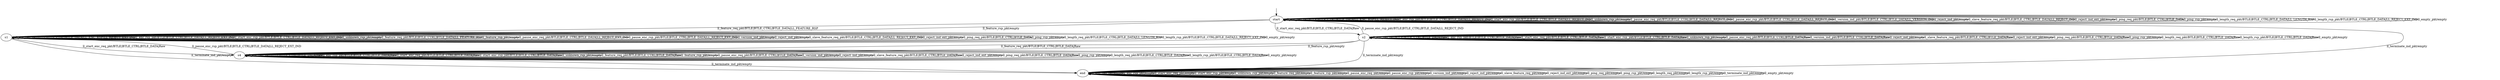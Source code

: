 digraph peripheral_07_30_ll {
s0 [label="start"];
s1 [label="s1"];
s2 [label="s2"];
s3 [label="end"];
s4 [label="s4"];
s0 -> s0  [label="ll_enc_req_pkt/BTLE|BTLE_CTRL|BTLE_DATA|LL_ENC_RSP|LL_REJECT_IND"];
s0 -> s0  [label="ll_enc_rsp_pkt/BTLE|BTLE_CTRL|BTLE_DATA|LL_REJECT_IND"];
s0 -> s2  [label="ll_start_enc_req_pkt/BTLE|BTLE_CTRL|BTLE_DATA|Raw"];
s0 -> s0  [label="ll_start_enc_rsp_pkt/BTLE|BTLE_CTRL|BTLE_DATA|LL_REJECT_IND"];
s0 -> s0  [label="ll_unknown_rsp_pkt/empty"];
s0 -> s1  [label="ll_feature_req_pkt/BTLE|BTLE_CTRL|BTLE_DATA|LL_FEATURE_RSP"];
s0 -> s1  [label="ll_feature_rsp_pkt/empty"];
s0 -> s0  [label="ll_pause_enc_req_pkt/BTLE|BTLE_CTRL|BTLE_DATA|LL_REJECT_IND"];
s0 -> s0  [label="ll_pause_enc_rsp_pkt/BTLE|BTLE_CTRL|BTLE_DATA|LL_REJECT_IND"];
s0 -> s0  [label="ll_version_ind_pkt/BTLE|BTLE_CTRL|BTLE_DATA|LL_VERSION_IND"];
s0 -> s0  [label="ll_reject_ind_pkt/empty"];
s0 -> s0  [label="ll_slave_feature_req_pkt/BTLE|BTLE_CTRL|BTLE_DATA|LL_REJECT_IND"];
s0 -> s0  [label="ll_reject_ind_ext_pkt/empty"];
s0 -> s0  [label="ll_ping_req_pkt/BTLE|BTLE_CTRL|BTLE_DATA"];
s0 -> s0  [label="ll_ping_rsp_pkt/empty"];
s0 -> s0  [label="ll_length_req_pkt/BTLE|BTLE_CTRL|BTLE_DATA|LL_LENGTH_RSP"];
s0 -> s0  [label="ll_length_rsp_pkt/BTLE|BTLE_CTRL|BTLE_DATA|LL_REJECT_EXT_IND"];
s0 -> s3  [label="ll_terminate_ind_pkt/empty"];
s0 -> s0  [label="ll_empty_pkt/empty"];
s1 -> s1  [label="ll_enc_req_pkt/BTLE|BTLE_CTRL|BTLE_DATA|LL_ENC_RSP|LL_REJECT_EXT_IND"];
s1 -> s1  [label="ll_enc_rsp_pkt/BTLE|BTLE_CTRL|BTLE_DATA|LL_REJECT_EXT_IND"];
s1 -> s4  [label="ll_start_enc_req_pkt/BTLE|BTLE_CTRL|BTLE_DATA|Raw"];
s1 -> s1  [label="ll_start_enc_rsp_pkt/BTLE|BTLE_CTRL|BTLE_DATA|LL_REJECT_EXT_IND"];
s1 -> s1  [label="ll_unknown_rsp_pkt/empty"];
s1 -> s1  [label="ll_feature_req_pkt/BTLE|BTLE_CTRL|BTLE_DATA|LL_FEATURE_RSP"];
s1 -> s1  [label="ll_feature_rsp_pkt/empty"];
s1 -> s1  [label="ll_pause_enc_req_pkt/BTLE|BTLE_CTRL|BTLE_DATA|LL_REJECT_EXT_IND"];
s1 -> s1  [label="ll_pause_enc_rsp_pkt/BTLE|BTLE_CTRL|BTLE_DATA|LL_REJECT_EXT_IND"];
s1 -> s1  [label="ll_version_ind_pkt/empty"];
s1 -> s1  [label="ll_reject_ind_pkt/empty"];
s1 -> s1  [label="ll_slave_feature_req_pkt/BTLE|BTLE_CTRL|BTLE_DATA|LL_REJECT_EXT_IND"];
s1 -> s1  [label="ll_reject_ind_ext_pkt/empty"];
s1 -> s1  [label="ll_ping_req_pkt/BTLE|BTLE_CTRL|BTLE_DATA"];
s1 -> s1  [label="ll_ping_rsp_pkt/empty"];
s1 -> s1  [label="ll_length_req_pkt/BTLE|BTLE_CTRL|BTLE_DATA|LL_LENGTH_RSP"];
s1 -> s1  [label="ll_length_rsp_pkt/BTLE|BTLE_CTRL|BTLE_DATA|LL_REJECT_EXT_IND"];
s1 -> s3  [label="ll_terminate_ind_pkt/empty"];
s1 -> s1  [label="ll_empty_pkt/empty"];
s2 -> s2  [label="ll_enc_req_pkt/BTLE|BTLE_CTRL|BTLE_DATA|Raw"];
s2 -> s2  [label="ll_enc_rsp_pkt/BTLE|BTLE_CTRL|BTLE_DATA|Raw"];
s2 -> s2  [label="ll_start_enc_req_pkt/BTLE|BTLE_CTRL|BTLE_DATA|Raw"];
s2 -> s2  [label="ll_start_enc_rsp_pkt/BTLE|BTLE_CTRL|BTLE_DATA|Raw"];
s2 -> s2  [label="ll_unknown_rsp_pkt/empty"];
s2 -> s4  [label="ll_feature_req_pkt/BTLE|BTLE_CTRL|BTLE_DATA|Raw"];
s2 -> s4  [label="ll_feature_rsp_pkt/empty"];
s2 -> s2  [label="ll_pause_enc_req_pkt/BTLE|BTLE_CTRL|BTLE_DATA|Raw"];
s2 -> s0  [label="ll_pause_enc_rsp_pkt/BTLE|BTLE_CTRL|BTLE_DATA|LL_REJECT_IND"];
s2 -> s2  [label="ll_version_ind_pkt/BTLE|BTLE_CTRL|BTLE_DATA|Raw"];
s2 -> s2  [label="ll_reject_ind_pkt/empty"];
s2 -> s2  [label="ll_slave_feature_req_pkt/BTLE|BTLE_CTRL|BTLE_DATA|Raw"];
s2 -> s2  [label="ll_reject_ind_ext_pkt/empty"];
s2 -> s2  [label="ll_ping_req_pkt/BTLE|BTLE_CTRL|BTLE_DATA|Raw"];
s2 -> s2  [label="ll_ping_rsp_pkt/empty"];
s2 -> s2  [label="ll_length_req_pkt/BTLE|BTLE_CTRL|BTLE_DATA|Raw"];
s2 -> s2  [label="ll_length_rsp_pkt/BTLE|BTLE_CTRL|BTLE_DATA|Raw"];
s2 -> s3  [label="ll_terminate_ind_pkt/empty"];
s2 -> s2  [label="ll_empty_pkt/empty"];
s3 -> s3  [label="ll_enc_req_pkt/empty"];
s3 -> s3  [label="ll_enc_rsp_pkt/empty"];
s3 -> s3  [label="ll_start_enc_req_pkt/empty"];
s3 -> s3  [label="ll_start_enc_rsp_pkt/empty"];
s3 -> s3  [label="ll_unknown_rsp_pkt/empty"];
s3 -> s3  [label="ll_feature_req_pkt/empty"];
s3 -> s3  [label="ll_feature_rsp_pkt/empty"];
s3 -> s3  [label="ll_pause_enc_req_pkt/empty"];
s3 -> s3  [label="ll_pause_enc_rsp_pkt/empty"];
s3 -> s3  [label="ll_version_ind_pkt/empty"];
s3 -> s3  [label="ll_reject_ind_pkt/empty"];
s3 -> s3  [label="ll_slave_feature_req_pkt/empty"];
s3 -> s3  [label="ll_reject_ind_ext_pkt/empty"];
s3 -> s3  [label="ll_ping_req_pkt/empty"];
s3 -> s3  [label="ll_ping_rsp_pkt/empty"];
s3 -> s3  [label="ll_length_req_pkt/empty"];
s3 -> s3  [label="ll_length_rsp_pkt/empty"];
s3 -> s3  [label="ll_terminate_ind_pkt/empty"];
s3 -> s3  [label="ll_empty_pkt/empty"];
s4 -> s4  [label="ll_enc_req_pkt/BTLE|BTLE_CTRL|BTLE_DATA|Raw"];
s4 -> s4  [label="ll_enc_rsp_pkt/BTLE|BTLE_CTRL|BTLE_DATA|Raw"];
s4 -> s4  [label="ll_start_enc_req_pkt/BTLE|BTLE_CTRL|BTLE_DATA|Raw"];
s4 -> s4  [label="ll_start_enc_rsp_pkt/BTLE|BTLE_CTRL|BTLE_DATA|Raw"];
s4 -> s4  [label="ll_unknown_rsp_pkt/empty"];
s4 -> s4  [label="ll_feature_req_pkt/BTLE|BTLE_CTRL|BTLE_DATA|Raw"];
s4 -> s4  [label="ll_feature_rsp_pkt/empty"];
s4 -> s4  [label="ll_pause_enc_req_pkt/BTLE|BTLE_CTRL|BTLE_DATA|Raw"];
s4 -> s1  [label="ll_pause_enc_rsp_pkt/BTLE|BTLE_CTRL|BTLE_DATA|LL_REJECT_EXT_IND"];
s4 -> s4  [label="ll_version_ind_pkt/empty"];
s4 -> s4  [label="ll_reject_ind_pkt/empty"];
s4 -> s4  [label="ll_slave_feature_req_pkt/BTLE|BTLE_CTRL|BTLE_DATA|Raw"];
s4 -> s4  [label="ll_reject_ind_ext_pkt/empty"];
s4 -> s4  [label="ll_ping_req_pkt/BTLE|BTLE_CTRL|BTLE_DATA|Raw"];
s4 -> s4  [label="ll_ping_rsp_pkt/empty"];
s4 -> s4  [label="ll_length_req_pkt/BTLE|BTLE_CTRL|BTLE_DATA|Raw"];
s4 -> s4  [label="ll_length_rsp_pkt/BTLE|BTLE_CTRL|BTLE_DATA|Raw"];
s4 -> s3  [label="ll_terminate_ind_pkt/empty"];
s4 -> s4  [label="ll_empty_pkt/empty"];
__start0 [label="", shape=none];
__start0 -> s0  [label=""];
}
